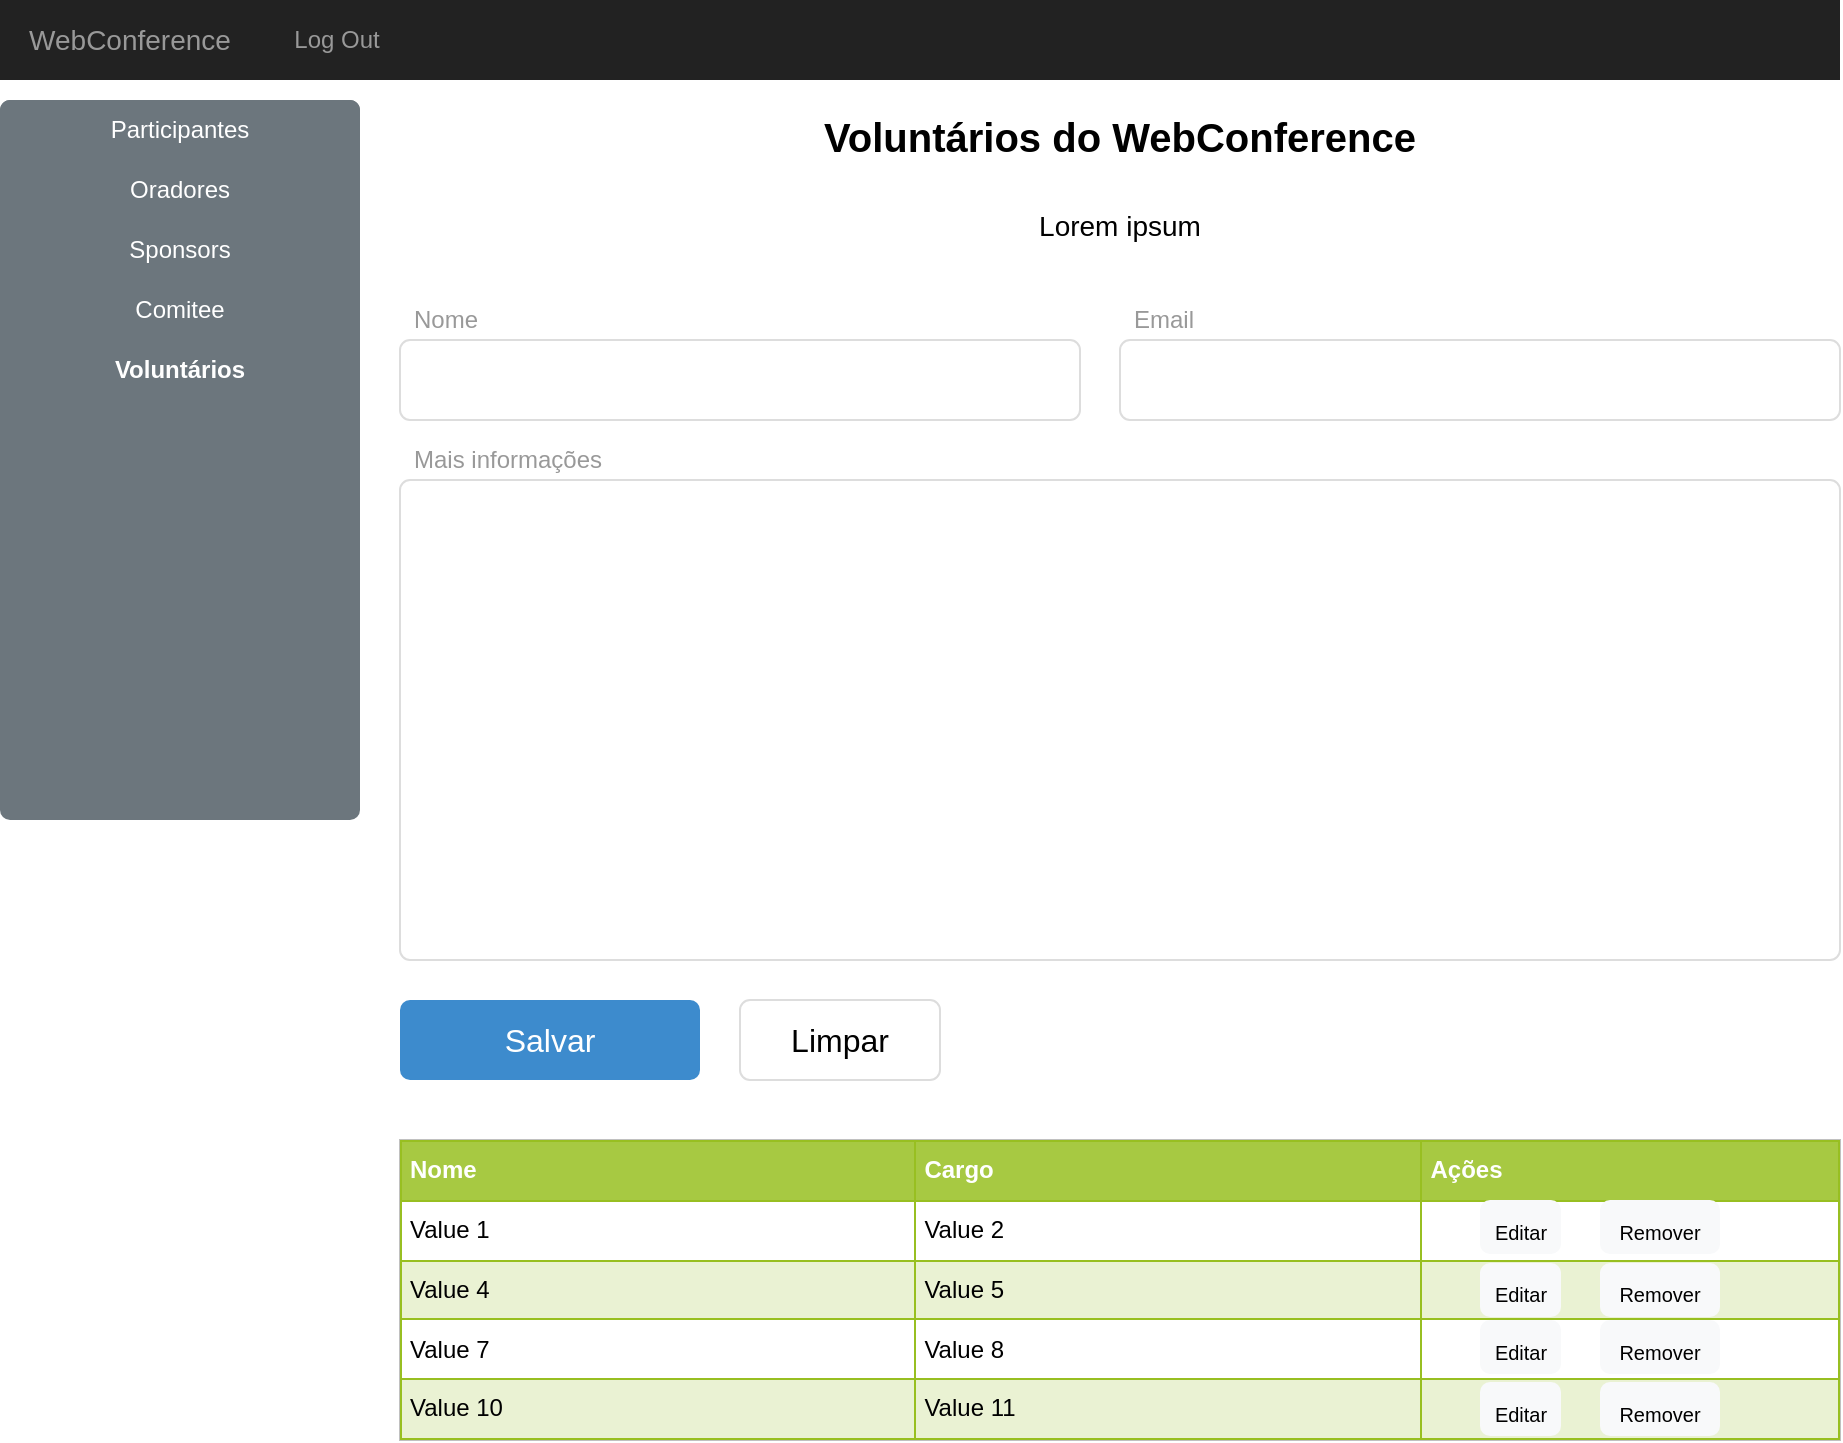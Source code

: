 <mxfile version="13.0.1"><diagram name="Page-1" id="c9db0220-8083-56f3-ca83-edcdcd058819"><mxGraphModel dx="1379" dy="725" grid="1" gridSize="10" guides="1" tooltips="1" connect="1" arrows="1" fold="1" page="1" pageScale="1.5" pageWidth="826" pageHeight="1169" background="#ffffff" math="0" shadow="0"><root><mxCell id="0" style=";html=1;"/><mxCell id="1" style=";html=1;" parent="0"/><mxCell id="3d76a8aef4d5c911-1" value="" style="html=1;shadow=0;dashed=0;shape=mxgraph.bootstrap.rect;fillColor=#222222;strokeColor=none;whiteSpace=wrap;rounded=0;fontSize=12;fontColor=#000000;align=center;" parent="1" vertex="1"><mxGeometry x="40" y="70" width="920" height="40" as="geometry"/></mxCell><mxCell id="3d76a8aef4d5c911-2" value="WebConference" style="html=1;shadow=0;dashed=0;fillColor=none;strokeColor=none;shape=mxgraph.bootstrap.rect;fontColor=#999999;fontSize=14;whiteSpace=wrap;" parent="3d76a8aef4d5c911-1" vertex="1"><mxGeometry width="130" height="40" as="geometry"/></mxCell><mxCell id="3d76a8aef4d5c911-10" value="Log Out" style="html=1;shadow=0;dashed=0;fillColor=none;strokeColor=none;shape=mxgraph.bootstrap.rect;fontColor=#999999;whiteSpace=wrap;" parent="3d76a8aef4d5c911-1" vertex="1"><mxGeometry x="128.004" width="80.5" height="40" as="geometry"/></mxCell><mxCell id="3d76a8aef4d5c911-17" value="Nome" style="html=1;shadow=0;dashed=0;shape=mxgraph.bootstrap.rect;strokeColor=none;fillColor=none;fontColor=#999999;align=left;spacingLeft=5;whiteSpace=wrap;rounded=0;" parent="1" vertex="1"><mxGeometry x="240" y="220" width="200" height="20" as="geometry"/></mxCell><mxCell id="3d76a8aef4d5c911-18" value="" style="html=1;shadow=0;dashed=0;shape=mxgraph.bootstrap.rrect;rSize=5;strokeColor=#dddddd;;align=left;spacingLeft=10;fontSize=16;whiteSpace=wrap;rounded=0;" parent="1" vertex="1"><mxGeometry x="240" y="240" width="340" height="40" as="geometry"/></mxCell><mxCell id="3d76a8aef4d5c911-23" value="Mais informações" style="html=1;shadow=0;dashed=0;shape=mxgraph.bootstrap.rect;strokeColor=none;fillColor=none;fontColor=#999999;align=left;spacingLeft=5;whiteSpace=wrap;rounded=0;" parent="1" vertex="1"><mxGeometry x="240" y="290" width="200" height="20" as="geometry"/></mxCell><mxCell id="3d76a8aef4d5c911-24" value="" style="html=1;shadow=0;dashed=0;shape=mxgraph.bootstrap.rrect;rSize=5;fontSize=12;strokeColor=#dddddd;align=left;spacing=10;verticalAlign=top;whiteSpace=wrap;rounded=0;" parent="1" vertex="1"><mxGeometry x="240" y="310" width="720" height="240" as="geometry"/></mxCell><mxCell id="3d76a8aef4d5c911-51" value="Salvar" style="html=1;shadow=0;dashed=0;shape=mxgraph.bootstrap.rrect;align=center;rSize=5;strokeColor=none;fillColor=#3D8BCD;fontColor=#ffffff;fontSize=16;whiteSpace=wrap;rounded=0;" parent="1" vertex="1"><mxGeometry x="240" y="570" width="150" height="40" as="geometry"/></mxCell><mxCell id="3d76a8aef4d5c911-52" value="Limpar" style="html=1;shadow=0;dashed=0;shape=mxgraph.bootstrap.rrect;align=center;rSize=5;strokeColor=#dddddd;fontSize=16;whiteSpace=wrap;rounded=0;" parent="1" vertex="1"><mxGeometry x="410" y="570" width="100" height="40" as="geometry"/></mxCell><mxCell id="PzufswpbLGw5gBGZbMt7-1" value="Email" style="html=1;shadow=0;dashed=0;shape=mxgraph.bootstrap.rect;strokeColor=none;fillColor=none;fontColor=#999999;align=left;spacingLeft=5;whiteSpace=wrap;rounded=0;" parent="1" vertex="1"><mxGeometry x="600" y="220" width="200" height="20" as="geometry"/></mxCell><mxCell id="PzufswpbLGw5gBGZbMt7-2" value="" style="html=1;shadow=0;dashed=0;shape=mxgraph.bootstrap.rrect;rSize=5;strokeColor=#dddddd;;align=left;spacingLeft=10;fontSize=16;whiteSpace=wrap;rounded=0;" parent="1" vertex="1"><mxGeometry x="600" y="240" width="360" height="40" as="geometry"/></mxCell><mxCell id="PzufswpbLGw5gBGZbMt7-5" value="" style="html=1;shadow=0;dashed=0;shape=mxgraph.bootstrap.rrect;rSize=5;strokeColor=none;html=1;whiteSpace=wrap;fillColor=#6C767D;fontColor=#ffffff;" parent="1" vertex="1"><mxGeometry x="40" y="120" width="180" height="360" as="geometry"/></mxCell><mxCell id="PzufswpbLGw5gBGZbMt7-6" value="Participantes" style="strokeColor=inherit;fillColor=inherit;gradientColor=inherit;fontColor=inherit;html=1;shadow=0;dashed=0;shape=mxgraph.bootstrap.topButton;rSize=5;perimeter=none;whiteSpace=wrap;resizeWidth=1;" parent="PzufswpbLGw5gBGZbMt7-5" vertex="1"><mxGeometry width="180" height="30" relative="1" as="geometry"/></mxCell><mxCell id="PzufswpbLGw5gBGZbMt7-7" value="Oradores" style="strokeColor=inherit;fillColor=inherit;gradientColor=inherit;fontColor=inherit;html=1;shadow=0;dashed=0;perimeter=none;whiteSpace=wrap;resizeWidth=1;" parent="PzufswpbLGw5gBGZbMt7-5" vertex="1"><mxGeometry width="180" height="30" relative="1" as="geometry"><mxPoint y="30" as="offset"/></mxGeometry></mxCell><mxCell id="PzufswpbLGw5gBGZbMt7-8" value="Sponsors" style="strokeColor=inherit;fillColor=inherit;gradientColor=inherit;fontColor=inherit;html=1;shadow=0;dashed=0;perimeter=none;whiteSpace=wrap;resizeWidth=1;" parent="PzufswpbLGw5gBGZbMt7-5" vertex="1"><mxGeometry width="180" height="30" relative="1" as="geometry"><mxPoint y="60" as="offset"/></mxGeometry></mxCell><mxCell id="PzufswpbLGw5gBGZbMt7-9" value="Comitee" style="strokeColor=inherit;fillColor=inherit;gradientColor=inherit;fontColor=inherit;html=1;shadow=0;dashed=0;perimeter=none;whiteSpace=wrap;resizeWidth=1;" parent="PzufswpbLGw5gBGZbMt7-5" vertex="1"><mxGeometry width="180" height="30" relative="1" as="geometry"><mxPoint y="90" as="offset"/></mxGeometry></mxCell><mxCell id="PzufswpbLGw5gBGZbMt7-10" value="&lt;b&gt;Voluntários&lt;/b&gt;" style="strokeColor=inherit;fillColor=inherit;gradientColor=inherit;fontColor=inherit;html=1;shadow=0;dashed=0;perimeter=none;whiteSpace=wrap;resizeWidth=1;" parent="PzufswpbLGw5gBGZbMt7-5" vertex="1"><mxGeometry width="180" height="30" relative="1" as="geometry"><mxPoint y="120" as="offset"/></mxGeometry></mxCell><mxCell id="PzufswpbLGw5gBGZbMt7-17" value="&lt;div&gt;&lt;span style=&quot;font-size: 20px&quot;&gt;&lt;font face=&quot;helvetica&quot;&gt;&lt;b&gt;Voluntários do WebConference&lt;/b&gt;&lt;/font&gt;&lt;/span&gt;&lt;/div&gt;&lt;div&gt;&lt;span style=&quot;font-size: 20px&quot;&gt;&lt;font face=&quot;helvetica&quot;&gt;&lt;b&gt;&lt;br&gt;&lt;/b&gt;&lt;/font&gt;&lt;/span&gt;&lt;/div&gt;&lt;span style=&quot;font-family: &amp;#34;helvetica&amp;#34; ; font-size: 14px ; font-style: normal ; font-weight: 400 ; letter-spacing: normal ; text-indent: 0px ; text-transform: none ; word-spacing: 0px ; float: none ; display: inline&quot;&gt;Lorem ipsum&lt;/span&gt;" style="text;whiteSpace=wrap;html=1;align=center;" parent="1" vertex="1"><mxGeometry x="240" y="120" width="720" height="80" as="geometry"/></mxCell><mxCell id="PzufswpbLGw5gBGZbMt7-19" value="&lt;table border=&quot;1&quot; width=&quot;100%&quot; cellpadding=&quot;4&quot; style=&quot;width: 100% ; height: 100% ; border-collapse: collapse&quot;&gt;&lt;tbody&gt;&lt;tr style=&quot;background-color: #a7c942 ; color: #ffffff ; border: 1px solid #98bf21&quot;&gt;&lt;th align=&quot;left&quot;&gt;Nome&lt;/th&gt;&lt;th align=&quot;left&quot;&gt;Cargo&lt;/th&gt;&lt;th align=&quot;left&quot;&gt;Ações&lt;/th&gt;&lt;/tr&gt;&lt;tr style=&quot;border: 1px solid #98bf21&quot;&gt;&lt;td&gt;Value 1&lt;/td&gt;&lt;td&gt;Value 2&lt;/td&gt;&lt;td&gt;&lt;/td&gt;&lt;/tr&gt;&lt;tr style=&quot;background-color: #eaf2d3 ; border: 1px solid #98bf21&quot;&gt;&lt;td&gt;Value 4&lt;/td&gt;&lt;td&gt;Value 5&lt;/td&gt;&lt;td&gt;&lt;/td&gt;&lt;/tr&gt;&lt;tr style=&quot;border: 1px solid #98bf21&quot;&gt;&lt;td&gt;Value 7&lt;/td&gt;&lt;td&gt;Value 8&lt;/td&gt;&lt;td&gt;&lt;/td&gt;&lt;/tr&gt;&lt;tr style=&quot;background-color: #eaf2d3 ; border: 1px solid #98bf21&quot;&gt;&lt;td&gt;Value 10&lt;/td&gt;&lt;td&gt;Value 11&lt;/td&gt;&lt;td&gt;&lt;br&gt;&lt;/td&gt;&lt;/tr&gt;&lt;/tbody&gt;&lt;/table&gt;" style="text;html=1;strokeColor=#c0c0c0;fillColor=#ffffff;overflow=fill;rounded=0;" parent="1" vertex="1"><mxGeometry x="240" y="640" width="720" height="150" as="geometry"/></mxCell><mxCell id="PzufswpbLGw5gBGZbMt7-26" value="&lt;span style=&quot;font-size: 10px&quot;&gt;Editar&lt;br&gt;&lt;/span&gt;" style="html=1;shadow=0;dashed=0;shape=mxgraph.bootstrap.rrect;rSize=5;strokeColor=none;strokeWidth=1;fillColor=#F8F9FA;fontColor=#000000;whiteSpace=wrap;align=center;verticalAlign=middle;spacingLeft=0;fontStyle=0;fontSize=16;spacing=5;" parent="1" vertex="1"><mxGeometry x="780" y="670" width="40.5" height="27" as="geometry"/></mxCell><mxCell id="PzufswpbLGw5gBGZbMt7-27" value="&lt;span style=&quot;font-size: 10px&quot;&gt;Remover&lt;br&gt;&lt;/span&gt;" style="html=1;shadow=0;dashed=0;shape=mxgraph.bootstrap.rrect;rSize=5;strokeColor=none;strokeWidth=1;fillColor=#F8F9FA;fontColor=#000000;whiteSpace=wrap;align=center;verticalAlign=middle;spacingLeft=0;fontStyle=0;fontSize=16;spacing=5;" parent="1" vertex="1"><mxGeometry x="840" y="670" width="60" height="27" as="geometry"/></mxCell><mxCell id="PzufswpbLGw5gBGZbMt7-28" value="&lt;span style=&quot;font-size: 10px&quot;&gt;Editar&lt;br&gt;&lt;/span&gt;" style="html=1;shadow=0;dashed=0;shape=mxgraph.bootstrap.rrect;rSize=5;strokeColor=none;strokeWidth=1;fillColor=#F8F9FA;fontColor=#000000;whiteSpace=wrap;align=center;verticalAlign=middle;spacingLeft=0;fontStyle=0;fontSize=16;spacing=5;" parent="1" vertex="1"><mxGeometry x="780" y="701.5" width="40.5" height="27" as="geometry"/></mxCell><mxCell id="PzufswpbLGw5gBGZbMt7-29" value="&lt;span style=&quot;font-size: 10px&quot;&gt;Remover&lt;br&gt;&lt;/span&gt;" style="html=1;shadow=0;dashed=0;shape=mxgraph.bootstrap.rrect;rSize=5;strokeColor=none;strokeWidth=1;fillColor=#F8F9FA;fontColor=#000000;whiteSpace=wrap;align=center;verticalAlign=middle;spacingLeft=0;fontStyle=0;fontSize=16;spacing=5;" parent="1" vertex="1"><mxGeometry x="840" y="701.5" width="60" height="27" as="geometry"/></mxCell><mxCell id="PzufswpbLGw5gBGZbMt7-30" value="&lt;span style=&quot;font-size: 10px&quot;&gt;Editar&lt;br&gt;&lt;/span&gt;" style="html=1;shadow=0;dashed=0;shape=mxgraph.bootstrap.rrect;rSize=5;strokeColor=none;strokeWidth=1;fillColor=#F8F9FA;fontColor=#000000;whiteSpace=wrap;align=center;verticalAlign=middle;spacingLeft=0;fontStyle=0;fontSize=16;spacing=5;" parent="1" vertex="1"><mxGeometry x="780" y="730" width="40.5" height="27" as="geometry"/></mxCell><mxCell id="PzufswpbLGw5gBGZbMt7-31" value="&lt;span style=&quot;font-size: 10px&quot;&gt;Remover&lt;br&gt;&lt;/span&gt;" style="html=1;shadow=0;dashed=0;shape=mxgraph.bootstrap.rrect;rSize=5;strokeColor=none;strokeWidth=1;fillColor=#F8F9FA;fontColor=#000000;whiteSpace=wrap;align=center;verticalAlign=middle;spacingLeft=0;fontStyle=0;fontSize=16;spacing=5;" parent="1" vertex="1"><mxGeometry x="840" y="730" width="60" height="27" as="geometry"/></mxCell><mxCell id="PzufswpbLGw5gBGZbMt7-32" value="&lt;span style=&quot;font-size: 10px&quot;&gt;Editar&lt;br&gt;&lt;/span&gt;" style="html=1;shadow=0;dashed=0;shape=mxgraph.bootstrap.rrect;rSize=5;strokeColor=none;strokeWidth=1;fillColor=#F8F9FA;fontColor=#000000;whiteSpace=wrap;align=center;verticalAlign=middle;spacingLeft=0;fontStyle=0;fontSize=16;spacing=5;" parent="1" vertex="1"><mxGeometry x="780" y="761" width="40.5" height="27" as="geometry"/></mxCell><mxCell id="PzufswpbLGw5gBGZbMt7-33" value="&lt;span style=&quot;font-size: 10px&quot;&gt;Remover&lt;br&gt;&lt;/span&gt;" style="html=1;shadow=0;dashed=0;shape=mxgraph.bootstrap.rrect;rSize=5;strokeColor=none;strokeWidth=1;fillColor=#F8F9FA;fontColor=#000000;whiteSpace=wrap;align=center;verticalAlign=middle;spacingLeft=0;fontStyle=0;fontSize=16;spacing=5;" parent="1" vertex="1"><mxGeometry x="840" y="761" width="60" height="27" as="geometry"/></mxCell></root></mxGraphModel></diagram></mxfile>